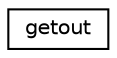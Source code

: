 digraph "Graphical Class Hierarchy"
{
  edge [fontname="Helvetica",fontsize="10",labelfontname="Helvetica",labelfontsize="10"];
  node [fontname="Helvetica",fontsize="10",shape=record];
  rankdir="LR";
  Node0 [label="getout",height=0.2,width=0.4,color="black", fillcolor="white", style="filled",URL="$structgetout.html"];
}
